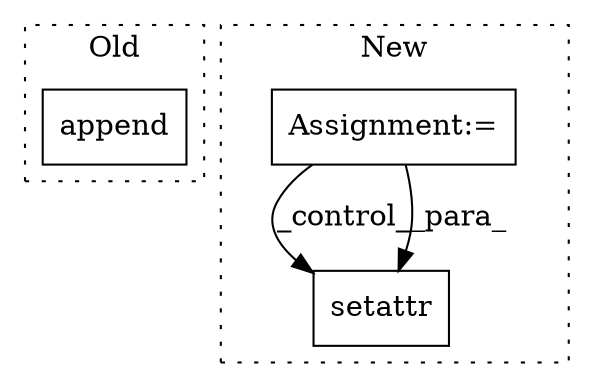 digraph G {
subgraph cluster0 {
1 [label="append" a="32" s="2855,2907" l="7,1" shape="box"];
label = "Old";
style="dotted";
}
subgraph cluster1 {
2 [label="setattr" a="32" s="3032,3114" l="8,1" shape="box"];
3 [label="Assignment:=" a="7" s="2817,2938" l="75,2" shape="box"];
label = "New";
style="dotted";
}
3 -> 2 [label="_control_"];
3 -> 2 [label="_para_"];
}